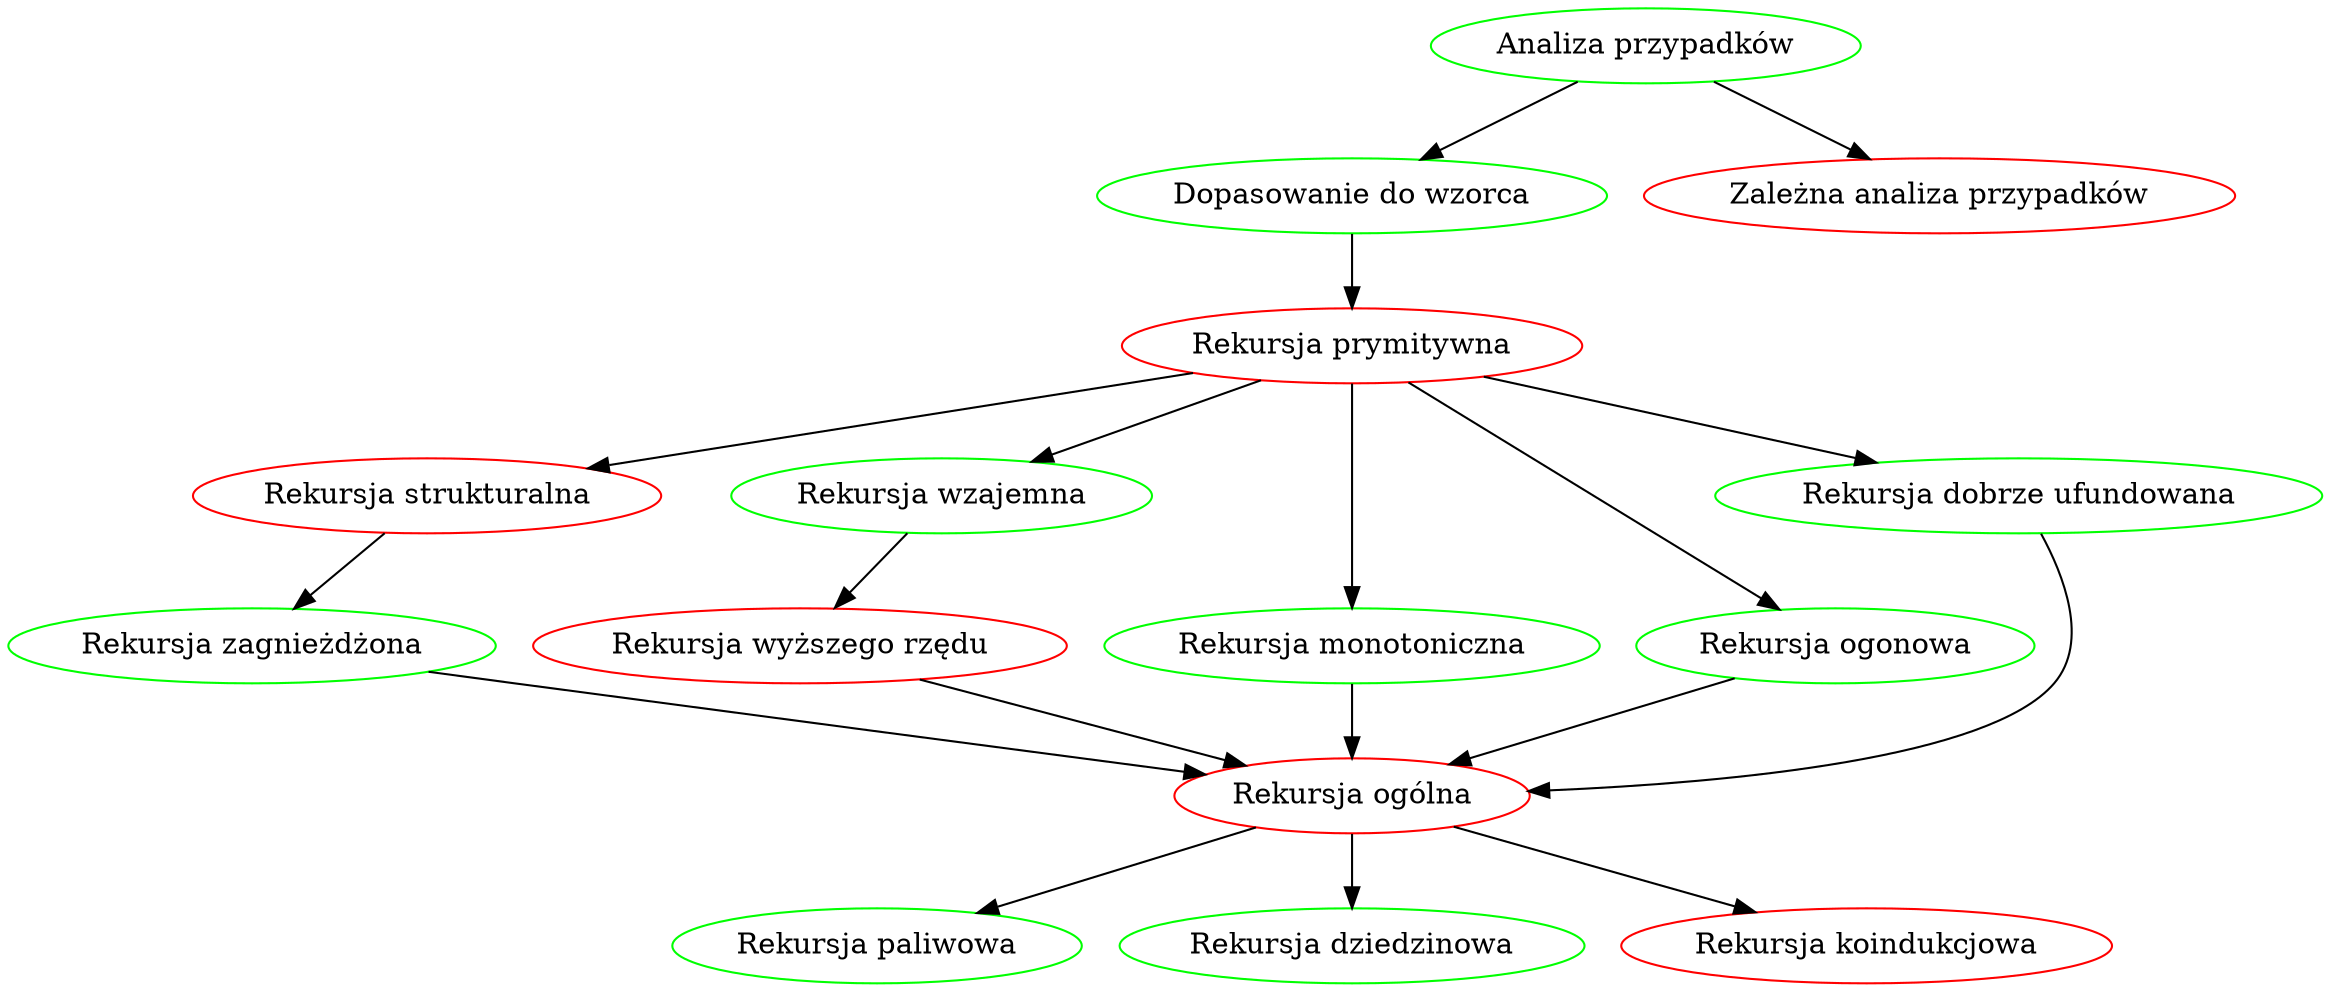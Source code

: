 digraph
{

  Przypadki                 [label = "Analiza przypadków"        , color = green]
  Wzorce                    [label = "Dopasowanie do wzorca"     , color = green]
  ZależnePrzypadki          [label = "Zależna analiza przypadków", color = red  ]
  
  Prymitywna                [label = "Rekursja prymitywna"       , color = red  ]
  Strukturalna              [label = "Rekursja strukturalna"     , color = red  ]
  
  Wzajemna                  [label = "Rekursja wzajemna"         , color = green]
  WyższegoRzędu             [label = "Rekursja wyższego rzędu"   , color = red  ]

  Monotoniczna              [label = "Rekursja monotoniczna"     , color = green]
  Ogonowa                   [label = "Rekursja ogonowa"          , color = green]

  Ufundowana                [label = "Rekursja dobrze ufundowana", color = green]
  
  Zagnieżdżona              [label = "Rekursja zagnieżdżona"     , color = green]
  
  

  Ogólna                    [label = "Rekursja ogólna"           , color = red  ]
  Paliwowa                  [label = "Rekursja paliwowa"         , color = green]
  Dziedzinowa               [label = "Rekursja dziedzinowa"      , color = green]
  Koind                     [label = "Rekursja koindukcjowa"     , color = red  ]
  


  Przypadki     -> Wzorce, ZależnePrzypadki
  Wzorce        -> Prymitywna
  
  Prymitywna    -> Monotoniczna, Ogonowa, Strukturalna, Wzajemna, Ufundowana
  Strukturalna  -> Zagnieżdżona
  Zagnieżdżona  -> Ogólna

  Wzajemna      -> WyższegoRzędu
  WyższegoRzędu -> Ogólna

  Monotoniczna  -> Ogólna
  Ogonowa       -> Ogólna

  Ufundowana    -> Ogólna

  Ogólna       -> Paliwowa, Dziedzinowa, Koind
}